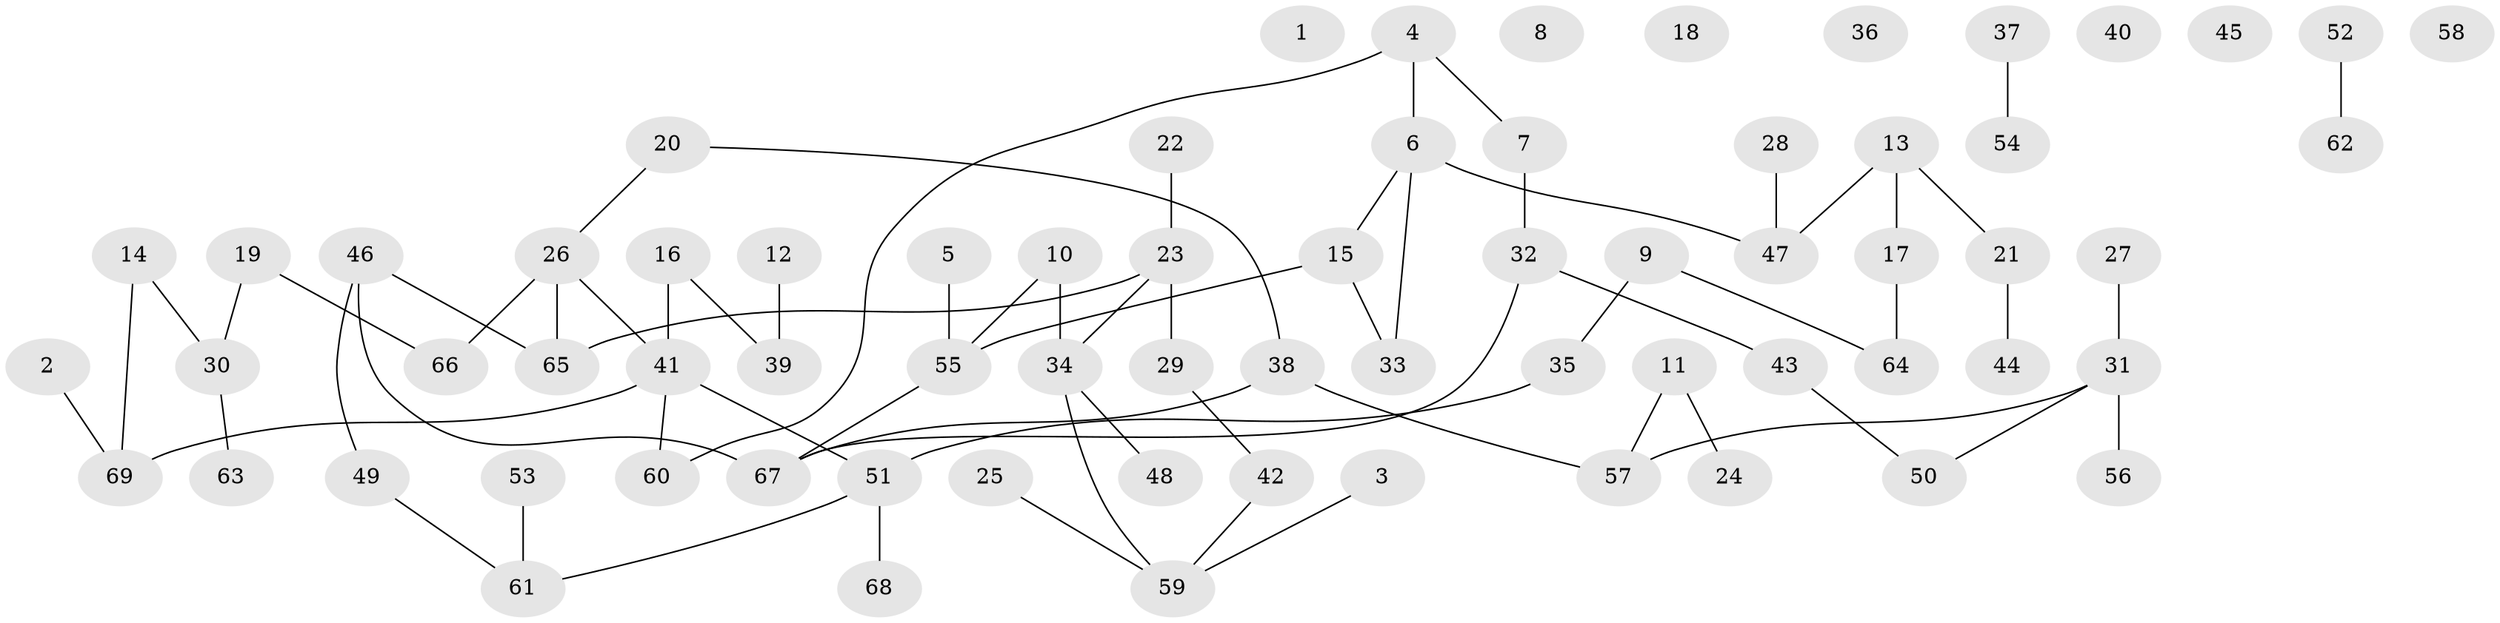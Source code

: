 // coarse degree distribution, {4: 0.15, 3: 0.3, 1: 0.2, 2: 0.25, 7: 0.05, 5: 0.05}
// Generated by graph-tools (version 1.1) at 2025/35/03/04/25 23:35:45]
// undirected, 69 vertices, 69 edges
graph export_dot {
  node [color=gray90,style=filled];
  1;
  2;
  3;
  4;
  5;
  6;
  7;
  8;
  9;
  10;
  11;
  12;
  13;
  14;
  15;
  16;
  17;
  18;
  19;
  20;
  21;
  22;
  23;
  24;
  25;
  26;
  27;
  28;
  29;
  30;
  31;
  32;
  33;
  34;
  35;
  36;
  37;
  38;
  39;
  40;
  41;
  42;
  43;
  44;
  45;
  46;
  47;
  48;
  49;
  50;
  51;
  52;
  53;
  54;
  55;
  56;
  57;
  58;
  59;
  60;
  61;
  62;
  63;
  64;
  65;
  66;
  67;
  68;
  69;
  2 -- 69;
  3 -- 59;
  4 -- 6;
  4 -- 7;
  4 -- 60;
  5 -- 55;
  6 -- 15;
  6 -- 33;
  6 -- 47;
  7 -- 32;
  9 -- 35;
  9 -- 64;
  10 -- 34;
  10 -- 55;
  11 -- 24;
  11 -- 57;
  12 -- 39;
  13 -- 17;
  13 -- 21;
  13 -- 47;
  14 -- 30;
  14 -- 69;
  15 -- 33;
  15 -- 55;
  16 -- 39;
  16 -- 41;
  17 -- 64;
  19 -- 30;
  19 -- 66;
  20 -- 26;
  20 -- 38;
  21 -- 44;
  22 -- 23;
  23 -- 29;
  23 -- 34;
  23 -- 65;
  25 -- 59;
  26 -- 41;
  26 -- 65;
  26 -- 66;
  27 -- 31;
  28 -- 47;
  29 -- 42;
  30 -- 63;
  31 -- 50;
  31 -- 56;
  31 -- 57;
  32 -- 43;
  32 -- 67;
  34 -- 48;
  34 -- 59;
  35 -- 51;
  37 -- 54;
  38 -- 57;
  38 -- 67;
  41 -- 51;
  41 -- 60;
  41 -- 69;
  42 -- 59;
  43 -- 50;
  46 -- 49;
  46 -- 65;
  46 -- 67;
  49 -- 61;
  51 -- 61;
  51 -- 68;
  52 -- 62;
  53 -- 61;
  55 -- 67;
}
